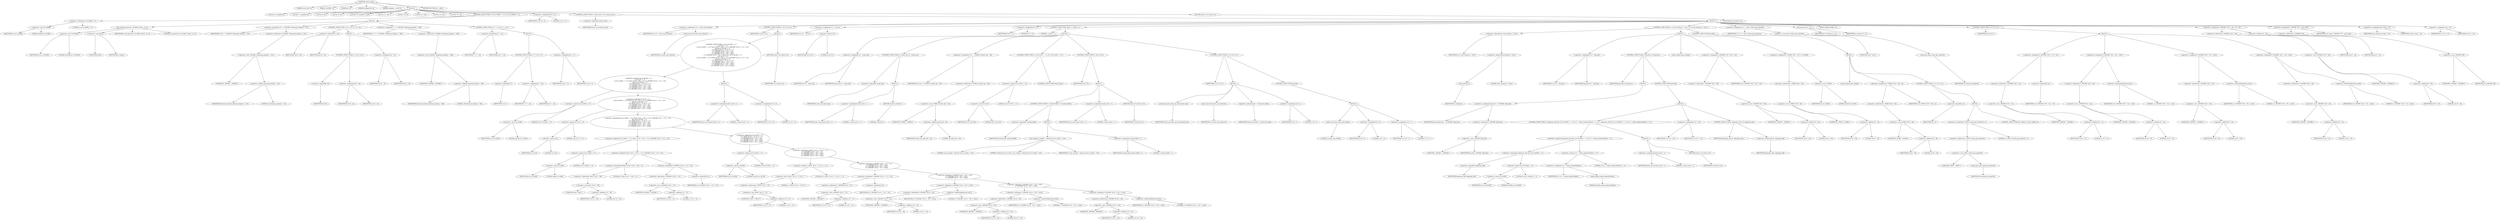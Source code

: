 digraph cache_insert {  
"1000111" [label = "(METHOD,cache_insert)" ]
"1000112" [label = "(PARAM,const char *a1)" ]
"1000113" [label = "(PARAM,_DWORD *a2)" ]
"1000114" [label = "(PARAM,int a3)" ]
"1000115" [label = "(PARAM,unsigned int a4)" ]
"1000116" [label = "(PARAM,unsigned __int16 a5)" ]
"1000117" [label = "(BLOCK,,)" ]
"1000118" [label = "(LOCAL,v6: unsigned int)" ]
"1000119" [label = "(LOCAL,v7: unsigned int)" ]
"1000120" [label = "(LOCAL,v8: int)" ]
"1000121" [label = "(LOCAL,v9: int)" ]
"1000122" [label = "(LOCAL,v10: unsigned __int16)" ]
"1000123" [label = "(LOCAL,v11: char *)" ]
"1000124" [label = "(LOCAL,v12: int)" ]
"1000125" [label = "(LOCAL,v13: char)" ]
"1000126" [label = "(LOCAL,v14: int)" ]
"1000127" [label = "(LOCAL,v15: int)" ]
"1000128" [label = "(CONTROL_STRUCTURE,if ( (a5 & 0x980) != 0 ),if ( (a5 & 0x980) != 0 ))" ]
"1000129" [label = "(<operator>.notEquals,(a5 & 0x980) != 0)" ]
"1000130" [label = "(<operator>.and,a5 & 0x980)" ]
"1000131" [label = "(IDENTIFIER,a5,a5 & 0x980)" ]
"1000132" [label = "(LITERAL,0x980,a5 & 0x980)" ]
"1000133" [label = "(LITERAL,0,(a5 & 0x980) != 0)" ]
"1000134" [label = "(BLOCK,,)" ]
"1000135" [label = "(log_query,log_query(a5 | 0x10000, (int)a1, a2, 0))" ]
"1000136" [label = "(<operator>.or,a5 | 0x10000)" ]
"1000137" [label = "(IDENTIFIER,a5,a5 | 0x10000)" ]
"1000138" [label = "(LITERAL,0x10000,a5 | 0x10000)" ]
"1000139" [label = "(<operator>.cast,(int)a1)" ]
"1000140" [label = "(UNKNOWN,int,int)" ]
"1000141" [label = "(IDENTIFIER,a1,(int)a1)" ]
"1000142" [label = "(IDENTIFIER,a2,log_query(a5 | 0x10000, (int)a1, a2, 0))" ]
"1000143" [label = "(LITERAL,0,log_query(a5 | 0x10000, (int)a1, a2, 0))" ]
"1000144" [label = "(<operator>.assignment,v6 = *(_DWORD *)(dnsmasq_daemon + 252))" ]
"1000145" [label = "(IDENTIFIER,v6,v6 = *(_DWORD *)(dnsmasq_daemon + 252))" ]
"1000146" [label = "(<operator>.indirection,*(_DWORD *)(dnsmasq_daemon + 252))" ]
"1000147" [label = "(<operator>.cast,(_DWORD *)(dnsmasq_daemon + 252))" ]
"1000148" [label = "(UNKNOWN,_DWORD *,_DWORD *)" ]
"1000149" [label = "(<operator>.addition,dnsmasq_daemon + 252)" ]
"1000150" [label = "(IDENTIFIER,dnsmasq_daemon,dnsmasq_daemon + 252)" ]
"1000151" [label = "(LITERAL,252,dnsmasq_daemon + 252)" ]
"1000152" [label = "(CONTROL_STRUCTURE,if ( v6 < a4 ),if ( v6 < a4 ))" ]
"1000153" [label = "(<operator>.lessThan,v6 < a4)" ]
"1000154" [label = "(IDENTIFIER,v6,v6 < a4)" ]
"1000155" [label = "(IDENTIFIER,a4,v6 < a4)" ]
"1000156" [label = "(BLOCK,,)" ]
"1000157" [label = "(CONTROL_STRUCTURE,if ( !v6 ),if ( !v6 ))" ]
"1000158" [label = "(<operator>.logicalNot,!v6)" ]
"1000159" [label = "(IDENTIFIER,v6,!v6)" ]
"1000160" [label = "(<operator>.assignment,v6 = a4)" ]
"1000161" [label = "(IDENTIFIER,v6,v6 = a4)" ]
"1000162" [label = "(IDENTIFIER,a4,v6 = a4)" ]
"1000163" [label = "(<operator>.assignment,a4 = v6)" ]
"1000164" [label = "(IDENTIFIER,a4,a4 = v6)" ]
"1000165" [label = "(IDENTIFIER,v6,a4 = v6)" ]
"1000166" [label = "(<operator>.assignment,v7 = *(_DWORD *)(dnsmasq_daemon + 248))" ]
"1000167" [label = "(IDENTIFIER,v7,v7 = *(_DWORD *)(dnsmasq_daemon + 248))" ]
"1000168" [label = "(<operator>.indirection,*(_DWORD *)(dnsmasq_daemon + 248))" ]
"1000169" [label = "(<operator>.cast,(_DWORD *)(dnsmasq_daemon + 248))" ]
"1000170" [label = "(UNKNOWN,_DWORD *,_DWORD *)" ]
"1000171" [label = "(<operator>.addition,dnsmasq_daemon + 248)" ]
"1000172" [label = "(IDENTIFIER,dnsmasq_daemon,dnsmasq_daemon + 248)" ]
"1000173" [label = "(LITERAL,248,dnsmasq_daemon + 248)" ]
"1000174" [label = "(CONTROL_STRUCTURE,if ( v7 > a4 ),if ( v7 > a4 ))" ]
"1000175" [label = "(<operator>.greaterThan,v7 > a4)" ]
"1000176" [label = "(IDENTIFIER,v7,v7 > a4)" ]
"1000177" [label = "(IDENTIFIER,a4,v7 > a4)" ]
"1000178" [label = "(BLOCK,,)" ]
"1000179" [label = "(CONTROL_STRUCTURE,if ( !v7 ),if ( !v7 ))" ]
"1000180" [label = "(<operator>.logicalNot,!v7)" ]
"1000181" [label = "(IDENTIFIER,v7,!v7)" ]
"1000182" [label = "(<operator>.assignment,v7 = a4)" ]
"1000183" [label = "(IDENTIFIER,v7,v7 = a4)" ]
"1000184" [label = "(IDENTIFIER,a4,v7 = a4)" ]
"1000185" [label = "(<operator>.assignment,a4 = v7)" ]
"1000186" [label = "(IDENTIFIER,a4,a4 = v7)" ]
"1000187" [label = "(IDENTIFIER,v7,a4 = v7)" ]
"1000188" [label = "(<operator>.assignment,v14 = 0)" ]
"1000189" [label = "(IDENTIFIER,v14,v14 = 0)" ]
"1000190" [label = "(LITERAL,0,v14 = 0)" ]
"1000191" [label = "(CONTROL_STRUCTURE,if ( !insert_error ),if ( !insert_error ))" ]
"1000192" [label = "(<operator>.logicalNot,!insert_error)" ]
"1000193" [label = "(IDENTIFIER,insert_error,!insert_error)" ]
"1000194" [label = "(BLOCK,,)" ]
"1000195" [label = "(<operator>.assignment,v14 = cache_scan_free(a5))" ]
"1000196" [label = "(IDENTIFIER,v14,v14 = cache_scan_free(a5))" ]
"1000197" [label = "(cache_scan_free,cache_scan_free(a5))" ]
"1000198" [label = "(IDENTIFIER,a5,cache_scan_free(a5))" ]
"1000199" [label = "(CONTROL_STRUCTURE,if ( v14 ),if ( v14 ))" ]
"1000200" [label = "(IDENTIFIER,v14,if ( v14 ))" ]
"1000201" [label = "(BLOCK,,)" ]
"1000202" [label = "(CONTROL_STRUCTURE,if ( (a5 & 0x180) == 0\n        || (a5 & 8) == 0\n        || ((a5 & 0x80) == 0 || *(char *)(v14 + 36) >= 0 || *(_DWORD *)(v14 + 12) != *a2)\n        && ((a5 & 0x100) == 0\n         || (*(_BYTE *)(v14 + 37) & 1) == 0\n         || *(_DWORD *)(v14 + 12) != *a2\n         || *(_DWORD *)(v14 + 16) != a2[1]\n         || *(_DWORD *)(v14 + 20) != a2[2]\n         || *(_DWORD *)(v14 + 24) != a2[3]) ),if ( (a5 & 0x180) == 0\n        || (a5 & 8) == 0\n        || ((a5 & 0x80) == 0 || *(char *)(v14 + 36) >= 0 || *(_DWORD *)(v14 + 12) != *a2)\n        && ((a5 & 0x100) == 0\n         || (*(_BYTE *)(v14 + 37) & 1) == 0\n         || *(_DWORD *)(v14 + 12) != *a2\n         || *(_DWORD *)(v14 + 16) != a2[1]\n         || *(_DWORD *)(v14 + 20) != a2[2]\n         || *(_DWORD *)(v14 + 24) != a2[3]) ))" ]
"1000203" [label = "(<operator>.logicalOr,(a5 & 0x180) == 0\n        || (a5 & 8) == 0\n        || ((a5 & 0x80) == 0 || *(char *)(v14 + 36) >= 0 || *(_DWORD *)(v14 + 12) != *a2)\n        && ((a5 & 0x100) == 0\n         || (*(_BYTE *)(v14 + 37) & 1) == 0\n         || *(_DWORD *)(v14 + 12) != *a2\n         || *(_DWORD *)(v14 + 16) != a2[1]\n         || *(_DWORD *)(v14 + 20) != a2[2]\n         || *(_DWORD *)(v14 + 24) != a2[3]))" ]
"1000204" [label = "(<operator>.equals,(a5 & 0x180) == 0)" ]
"1000205" [label = "(<operator>.and,a5 & 0x180)" ]
"1000206" [label = "(IDENTIFIER,a5,a5 & 0x180)" ]
"1000207" [label = "(LITERAL,0x180,a5 & 0x180)" ]
"1000208" [label = "(LITERAL,0,(a5 & 0x180) == 0)" ]
"1000209" [label = "(<operator>.logicalOr,(a5 & 8) == 0\n        || ((a5 & 0x80) == 0 || *(char *)(v14 + 36) >= 0 || *(_DWORD *)(v14 + 12) != *a2)\n        && ((a5 & 0x100) == 0\n         || (*(_BYTE *)(v14 + 37) & 1) == 0\n         || *(_DWORD *)(v14 + 12) != *a2\n         || *(_DWORD *)(v14 + 16) != a2[1]\n         || *(_DWORD *)(v14 + 20) != a2[2]\n         || *(_DWORD *)(v14 + 24) != a2[3]))" ]
"1000210" [label = "(<operator>.equals,(a5 & 8) == 0)" ]
"1000211" [label = "(<operator>.and,a5 & 8)" ]
"1000212" [label = "(IDENTIFIER,a5,a5 & 8)" ]
"1000213" [label = "(LITERAL,8,a5 & 8)" ]
"1000214" [label = "(LITERAL,0,(a5 & 8) == 0)" ]
"1000215" [label = "(<operator>.logicalAnd,((a5 & 0x80) == 0 || *(char *)(v14 + 36) >= 0 || *(_DWORD *)(v14 + 12) != *a2)\n        && ((a5 & 0x100) == 0\n         || (*(_BYTE *)(v14 + 37) & 1) == 0\n         || *(_DWORD *)(v14 + 12) != *a2\n         || *(_DWORD *)(v14 + 16) != a2[1]\n         || *(_DWORD *)(v14 + 20) != a2[2]\n         || *(_DWORD *)(v14 + 24) != a2[3]))" ]
"1000216" [label = "(<operator>.logicalOr,(a5 & 0x80) == 0 || *(char *)(v14 + 36) >= 0 || *(_DWORD *)(v14 + 12) != *a2)" ]
"1000217" [label = "(<operator>.equals,(a5 & 0x80) == 0)" ]
"1000218" [label = "(<operator>.and,a5 & 0x80)" ]
"1000219" [label = "(IDENTIFIER,a5,a5 & 0x80)" ]
"1000220" [label = "(LITERAL,0x80,a5 & 0x80)" ]
"1000221" [label = "(LITERAL,0,(a5 & 0x80) == 0)" ]
"1000222" [label = "(<operator>.logicalOr,*(char *)(v14 + 36) >= 0 || *(_DWORD *)(v14 + 12) != *a2)" ]
"1000223" [label = "(<operator>.greaterEqualsThan,*(char *)(v14 + 36) >= 0)" ]
"1000224" [label = "(<operator>.indirection,*(char *)(v14 + 36))" ]
"1000225" [label = "(<operator>.cast,(char *)(v14 + 36))" ]
"1000226" [label = "(UNKNOWN,char *,char *)" ]
"1000227" [label = "(<operator>.addition,v14 + 36)" ]
"1000228" [label = "(IDENTIFIER,v14,v14 + 36)" ]
"1000229" [label = "(LITERAL,36,v14 + 36)" ]
"1000230" [label = "(LITERAL,0,*(char *)(v14 + 36) >= 0)" ]
"1000231" [label = "(<operator>.notEquals,*(_DWORD *)(v14 + 12) != *a2)" ]
"1000232" [label = "(<operator>.indirection,*(_DWORD *)(v14 + 12))" ]
"1000233" [label = "(<operator>.cast,(_DWORD *)(v14 + 12))" ]
"1000234" [label = "(UNKNOWN,_DWORD *,_DWORD *)" ]
"1000235" [label = "(<operator>.addition,v14 + 12)" ]
"1000236" [label = "(IDENTIFIER,v14,v14 + 12)" ]
"1000237" [label = "(LITERAL,12,v14 + 12)" ]
"1000238" [label = "(<operator>.indirection,*a2)" ]
"1000239" [label = "(IDENTIFIER,a2,*(_DWORD *)(v14 + 12) != *a2)" ]
"1000240" [label = "(<operator>.logicalOr,(a5 & 0x100) == 0\n         || (*(_BYTE *)(v14 + 37) & 1) == 0\n         || *(_DWORD *)(v14 + 12) != *a2\n         || *(_DWORD *)(v14 + 16) != a2[1]\n         || *(_DWORD *)(v14 + 20) != a2[2]\n         || *(_DWORD *)(v14 + 24) != a2[3])" ]
"1000241" [label = "(<operator>.equals,(a5 & 0x100) == 0)" ]
"1000242" [label = "(<operator>.and,a5 & 0x100)" ]
"1000243" [label = "(IDENTIFIER,a5,a5 & 0x100)" ]
"1000244" [label = "(LITERAL,0x100,a5 & 0x100)" ]
"1000245" [label = "(LITERAL,0,(a5 & 0x100) == 0)" ]
"1000246" [label = "(<operator>.logicalOr,(*(_BYTE *)(v14 + 37) & 1) == 0\n         || *(_DWORD *)(v14 + 12) != *a2\n         || *(_DWORD *)(v14 + 16) != a2[1]\n         || *(_DWORD *)(v14 + 20) != a2[2]\n         || *(_DWORD *)(v14 + 24) != a2[3])" ]
"1000247" [label = "(<operator>.equals,(*(_BYTE *)(v14 + 37) & 1) == 0)" ]
"1000248" [label = "(<operator>.and,*(_BYTE *)(v14 + 37) & 1)" ]
"1000249" [label = "(<operator>.indirection,*(_BYTE *)(v14 + 37))" ]
"1000250" [label = "(<operator>.cast,(_BYTE *)(v14 + 37))" ]
"1000251" [label = "(UNKNOWN,_BYTE *,_BYTE *)" ]
"1000252" [label = "(<operator>.addition,v14 + 37)" ]
"1000253" [label = "(IDENTIFIER,v14,v14 + 37)" ]
"1000254" [label = "(LITERAL,37,v14 + 37)" ]
"1000255" [label = "(LITERAL,1,*(_BYTE *)(v14 + 37) & 1)" ]
"1000256" [label = "(LITERAL,0,(*(_BYTE *)(v14 + 37) & 1) == 0)" ]
"1000257" [label = "(<operator>.logicalOr,*(_DWORD *)(v14 + 12) != *a2\n         || *(_DWORD *)(v14 + 16) != a2[1]\n         || *(_DWORD *)(v14 + 20) != a2[2]\n         || *(_DWORD *)(v14 + 24) != a2[3])" ]
"1000258" [label = "(<operator>.notEquals,*(_DWORD *)(v14 + 12) != *a2)" ]
"1000259" [label = "(<operator>.indirection,*(_DWORD *)(v14 + 12))" ]
"1000260" [label = "(<operator>.cast,(_DWORD *)(v14 + 12))" ]
"1000261" [label = "(UNKNOWN,_DWORD *,_DWORD *)" ]
"1000262" [label = "(<operator>.addition,v14 + 12)" ]
"1000263" [label = "(IDENTIFIER,v14,v14 + 12)" ]
"1000264" [label = "(LITERAL,12,v14 + 12)" ]
"1000265" [label = "(<operator>.indirection,*a2)" ]
"1000266" [label = "(IDENTIFIER,a2,*(_DWORD *)(v14 + 12) != *a2)" ]
"1000267" [label = "(<operator>.logicalOr,*(_DWORD *)(v14 + 16) != a2[1]\n         || *(_DWORD *)(v14 + 20) != a2[2]\n         || *(_DWORD *)(v14 + 24) != a2[3])" ]
"1000268" [label = "(<operator>.notEquals,*(_DWORD *)(v14 + 16) != a2[1])" ]
"1000269" [label = "(<operator>.indirection,*(_DWORD *)(v14 + 16))" ]
"1000270" [label = "(<operator>.cast,(_DWORD *)(v14 + 16))" ]
"1000271" [label = "(UNKNOWN,_DWORD *,_DWORD *)" ]
"1000272" [label = "(<operator>.addition,v14 + 16)" ]
"1000273" [label = "(IDENTIFIER,v14,v14 + 16)" ]
"1000274" [label = "(LITERAL,16,v14 + 16)" ]
"1000275" [label = "(<operator>.indirectIndexAccess,a2[1])" ]
"1000276" [label = "(IDENTIFIER,a2,*(_DWORD *)(v14 + 16) != a2[1])" ]
"1000277" [label = "(LITERAL,1,*(_DWORD *)(v14 + 16) != a2[1])" ]
"1000278" [label = "(<operator>.logicalOr,*(_DWORD *)(v14 + 20) != a2[2]\n         || *(_DWORD *)(v14 + 24) != a2[3])" ]
"1000279" [label = "(<operator>.notEquals,*(_DWORD *)(v14 + 20) != a2[2])" ]
"1000280" [label = "(<operator>.indirection,*(_DWORD *)(v14 + 20))" ]
"1000281" [label = "(<operator>.cast,(_DWORD *)(v14 + 20))" ]
"1000282" [label = "(UNKNOWN,_DWORD *,_DWORD *)" ]
"1000283" [label = "(<operator>.addition,v14 + 20)" ]
"1000284" [label = "(IDENTIFIER,v14,v14 + 20)" ]
"1000285" [label = "(LITERAL,20,v14 + 20)" ]
"1000286" [label = "(<operator>.indirectIndexAccess,a2[2])" ]
"1000287" [label = "(IDENTIFIER,a2,*(_DWORD *)(v14 + 20) != a2[2])" ]
"1000288" [label = "(LITERAL,2,*(_DWORD *)(v14 + 20) != a2[2])" ]
"1000289" [label = "(<operator>.notEquals,*(_DWORD *)(v14 + 24) != a2[3])" ]
"1000290" [label = "(<operator>.indirection,*(_DWORD *)(v14 + 24))" ]
"1000291" [label = "(<operator>.cast,(_DWORD *)(v14 + 24))" ]
"1000292" [label = "(UNKNOWN,_DWORD *,_DWORD *)" ]
"1000293" [label = "(<operator>.addition,v14 + 24)" ]
"1000294" [label = "(IDENTIFIER,v14,v14 + 24)" ]
"1000295" [label = "(LITERAL,24,v14 + 24)" ]
"1000296" [label = "(<operator>.indirectIndexAccess,a2[3])" ]
"1000297" [label = "(IDENTIFIER,a2,*(_DWORD *)(v14 + 24) != a2[3])" ]
"1000298" [label = "(LITERAL,3,*(_DWORD *)(v14 + 24) != a2[3])" ]
"1000299" [label = "(BLOCK,,)" ]
"1000300" [label = "(<operator>.assignment,insert_error = 1)" ]
"1000301" [label = "(IDENTIFIER,insert_error,insert_error = 1)" ]
"1000302" [label = "(LITERAL,1,insert_error = 1)" ]
"1000303" [label = "(<operator>.assignment,v14 = 0)" ]
"1000304" [label = "(IDENTIFIER,v14,v14 = 0)" ]
"1000305" [label = "(LITERAL,0,v14 = 0)" ]
"1000306" [label = "(RETURN,return v14;,return v14;)" ]
"1000307" [label = "(IDENTIFIER,v14,return v14;)" ]
"1000308" [label = "(<operator>.assignment,v15 = a5 & 4)" ]
"1000309" [label = "(IDENTIFIER,v15,v15 = a5 & 4)" ]
"1000310" [label = "(<operator>.and,a5 & 4)" ]
"1000311" [label = "(IDENTIFIER,a5,a5 & 4)" ]
"1000312" [label = "(LITERAL,4,a5 & 4)" ]
"1000313" [label = "(<operator>.assignment,v8 = 0)" ]
"1000314" [label = "(IDENTIFIER,v8,v8 = 0)" ]
"1000315" [label = "(LITERAL,0,v8 = 0)" ]
"1000316" [label = "(CONTROL_STRUCTURE,while ( 1 ),while ( 1 ))" ]
"1000317" [label = "(LITERAL,1,while ( 1 ))" ]
"1000318" [label = "(BLOCK,,)" ]
"1000319" [label = "(<operator>.assignment,v9 = cache_tail)" ]
"1000320" [label = "(IDENTIFIER,v9,v9 = cache_tail)" ]
"1000321" [label = "(IDENTIFIER,cache_tail,v9 = cache_tail)" ]
"1000322" [label = "(CONTROL_STRUCTURE,if ( !cache_tail ),if ( !cache_tail ))" ]
"1000323" [label = "(<operator>.logicalNot,!cache_tail)" ]
"1000324" [label = "(IDENTIFIER,cache_tail,!cache_tail)" ]
"1000325" [label = "(BLOCK,,)" ]
"1000326" [label = "(<operator>.assignment,insert_error = 1)" ]
"1000327" [label = "(IDENTIFIER,insert_error,insert_error = 1)" ]
"1000328" [label = "(LITERAL,1,insert_error = 1)" ]
"1000329" [label = "(RETURN,return 0;,return 0;)" ]
"1000330" [label = "(LITERAL,0,return 0;)" ]
"1000331" [label = "(<operator>.assignment,v10 = *(_WORD *)(cache_tail + 36))" ]
"1000332" [label = "(IDENTIFIER,v10,v10 = *(_WORD *)(cache_tail + 36))" ]
"1000333" [label = "(<operator>.indirection,*(_WORD *)(cache_tail + 36))" ]
"1000334" [label = "(<operator>.cast,(_WORD *)(cache_tail + 36))" ]
"1000335" [label = "(UNKNOWN,_WORD *,_WORD *)" ]
"1000336" [label = "(<operator>.addition,cache_tail + 36)" ]
"1000337" [label = "(IDENTIFIER,cache_tail,cache_tail + 36)" ]
"1000338" [label = "(LITERAL,36,cache_tail + 36)" ]
"1000339" [label = "(CONTROL_STRUCTURE,if ( (v10 & 0xC) == 0 ),if ( (v10 & 0xC) == 0 ))" ]
"1000340" [label = "(<operator>.equals,(v10 & 0xC) == 0)" ]
"1000341" [label = "(<operator>.and,v10 & 0xC)" ]
"1000342" [label = "(IDENTIFIER,v10,v10 & 0xC)" ]
"1000343" [label = "(LITERAL,0xC,v10 & 0xC)" ]
"1000344" [label = "(LITERAL,0,(v10 & 0xC) == 0)" ]
"1000345" [label = "(CONTROL_STRUCTURE,break;,break;)" ]
"1000346" [label = "(CONTROL_STRUCTURE,if ( v8 ),if ( v8 ))" ]
"1000347" [label = "(IDENTIFIER,v8,if ( v8 ))" ]
"1000348" [label = "(BLOCK,,)" ]
"1000349" [label = "(CONTROL_STRUCTURE,if ( !warned_8446 ),if ( !warned_8446 ))" ]
"1000350" [label = "(<operator>.logicalNot,!warned_8446)" ]
"1000351" [label = "(IDENTIFIER,warned_8446,!warned_8446)" ]
"1000352" [label = "(BLOCK,,)" ]
"1000353" [label = "(my_syslog,my_syslog(3, \"Internal error in cache.\", v13))" ]
"1000354" [label = "(LITERAL,3,my_syslog(3, \"Internal error in cache.\", v13))" ]
"1000355" [label = "(LITERAL,\"Internal error in cache.\",my_syslog(3, \"Internal error in cache.\", v13))" ]
"1000356" [label = "(IDENTIFIER,v13,my_syslog(3, \"Internal error in cache.\", v13))" ]
"1000357" [label = "(<operator>.assignment,warned_8446 = 1)" ]
"1000358" [label = "(IDENTIFIER,warned_8446,warned_8446 = 1)" ]
"1000359" [label = "(LITERAL,1,warned_8446 = 1)" ]
"1000360" [label = "(<operator>.assignment,insert_error = 1)" ]
"1000361" [label = "(IDENTIFIER,insert_error,insert_error = 1)" ]
"1000362" [label = "(LITERAL,1,insert_error = 1)" ]
"1000363" [label = "(RETURN,return v14;,return v14;)" ]
"1000364" [label = "(IDENTIFIER,v14,return v14;)" ]
"1000365" [label = "(CONTROL_STRUCTURE,if ( v15 ),if ( v15 ))" ]
"1000366" [label = "(IDENTIFIER,v15,if ( v15 ))" ]
"1000367" [label = "(BLOCK,,)" ]
"1000368" [label = "(cache_get_name,cache_get_name(cache_tail))" ]
"1000369" [label = "(IDENTIFIER,cache_tail,cache_get_name(cache_tail))" ]
"1000370" [label = "(cache_scan_free,cache_scan_free(v10))" ]
"1000371" [label = "(IDENTIFIER,v10,cache_scan_free(v10))" ]
"1000372" [label = "(<operator>.preIncrement,++cache_live_freed)" ]
"1000373" [label = "(IDENTIFIER,cache_live_freed,++cache_live_freed)" ]
"1000374" [label = "(<operator>.assignment,v8 = 1)" ]
"1000375" [label = "(IDENTIFIER,v8,v8 = 1)" ]
"1000376" [label = "(LITERAL,1,v8 = 1)" ]
"1000377" [label = "(CONTROL_STRUCTURE,else,else)" ]
"1000378" [label = "(BLOCK,,)" ]
"1000379" [label = "(cache_scan_free,cache_scan_free(0))" ]
"1000380" [label = "(LITERAL,0,cache_scan_free(0))" ]
"1000381" [label = "(<operator>.assignment,v8 = 0)" ]
"1000382" [label = "(IDENTIFIER,v8,v8 = 0)" ]
"1000383" [label = "(LITERAL,0,v8 = 0)" ]
"1000384" [label = "(<operator>.assignment,v15 = 1)" ]
"1000385" [label = "(IDENTIFIER,v15,v15 = 1)" ]
"1000386" [label = "(LITERAL,1,v15 = 1)" ]
"1000387" [label = "(CONTROL_STRUCTURE,if ( a1 && strlen(a1) > 0x31 ),if ( a1 && strlen(a1) > 0x31 ))" ]
"1000388" [label = "(<operator>.logicalAnd,a1 && strlen(a1) > 0x31)" ]
"1000389" [label = "(IDENTIFIER,a1,a1 && strlen(a1) > 0x31)" ]
"1000390" [label = "(<operator>.greaterThan,strlen(a1) > 0x31)" ]
"1000391" [label = "(strlen,strlen(a1))" ]
"1000392" [label = "(IDENTIFIER,a1,strlen(a1))" ]
"1000393" [label = "(LITERAL,0x31,strlen(a1) > 0x31)" ]
"1000394" [label = "(BLOCK,,)" ]
"1000395" [label = "(<operator>.assignment,v14 = big_free)" ]
"1000396" [label = "(IDENTIFIER,v14,v14 = big_free)" ]
"1000397" [label = "(IDENTIFIER,big_free,v14 = big_free)" ]
"1000398" [label = "(CONTROL_STRUCTURE,if ( big_free ),if ( big_free ))" ]
"1000399" [label = "(IDENTIFIER,big_free,if ( big_free ))" ]
"1000400" [label = "(BLOCK,,)" ]
"1000401" [label = "(<operator>.assignment,big_free = *(_DWORD *)big_free)" ]
"1000402" [label = "(IDENTIFIER,big_free,big_free = *(_DWORD *)big_free)" ]
"1000403" [label = "(<operator>.indirection,*(_DWORD *)big_free)" ]
"1000404" [label = "(<operator>.cast,(_DWORD *)big_free)" ]
"1000405" [label = "(UNKNOWN,_DWORD *,_DWORD *)" ]
"1000406" [label = "(IDENTIFIER,big_free,(_DWORD *)big_free)" ]
"1000407" [label = "(CONTROL_STRUCTURE,else,else)" ]
"1000408" [label = "(BLOCK,,)" ]
"1000409" [label = "(CONTROL_STRUCTURE,if ( !bignames_left && (a5 & 0x5000) == 0 || (v12 = whine_malloc(0x404u)) == 0 ),if ( !bignames_left && (a5 & 0x5000) == 0 || (v12 = whine_malloc(0x404u)) == 0 ))" ]
"1000410" [label = "(<operator>.logicalOr,!bignames_left && (a5 & 0x5000) == 0 || (v12 = whine_malloc(0x404u)) == 0)" ]
"1000411" [label = "(<operator>.logicalAnd,!bignames_left && (a5 & 0x5000) == 0)" ]
"1000412" [label = "(<operator>.logicalNot,!bignames_left)" ]
"1000413" [label = "(IDENTIFIER,bignames_left,!bignames_left)" ]
"1000414" [label = "(<operator>.equals,(a5 & 0x5000) == 0)" ]
"1000415" [label = "(<operator>.and,a5 & 0x5000)" ]
"1000416" [label = "(IDENTIFIER,a5,a5 & 0x5000)" ]
"1000417" [label = "(LITERAL,0x5000,a5 & 0x5000)" ]
"1000418" [label = "(LITERAL,0,(a5 & 0x5000) == 0)" ]
"1000419" [label = "(<operator>.equals,(v12 = whine_malloc(0x404u)) == 0)" ]
"1000420" [label = "(<operator>.assignment,v12 = whine_malloc(0x404u))" ]
"1000421" [label = "(IDENTIFIER,v12,v12 = whine_malloc(0x404u))" ]
"1000422" [label = "(whine_malloc,whine_malloc(0x404u))" ]
"1000423" [label = "(LITERAL,0x404u,whine_malloc(0x404u))" ]
"1000424" [label = "(LITERAL,0,(v12 = whine_malloc(0x404u)) == 0)" ]
"1000425" [label = "(BLOCK,,)" ]
"1000426" [label = "(<operator>.assignment,insert_error = 1)" ]
"1000427" [label = "(IDENTIFIER,insert_error,insert_error = 1)" ]
"1000428" [label = "(LITERAL,1,insert_error = 1)" ]
"1000429" [label = "(RETURN,return v14;,return v14;)" ]
"1000430" [label = "(IDENTIFIER,v14,return v14;)" ]
"1000431" [label = "(<operator>.assignment,v14 = v12)" ]
"1000432" [label = "(IDENTIFIER,v14,v14 = v12)" ]
"1000433" [label = "(IDENTIFIER,v12,v14 = v12)" ]
"1000434" [label = "(CONTROL_STRUCTURE,if ( bignames_left ),if ( bignames_left ))" ]
"1000435" [label = "(IDENTIFIER,bignames_left,if ( bignames_left ))" ]
"1000436" [label = "(<operator>.preDecrement,--bignames_left)" ]
"1000437" [label = "(IDENTIFIER,bignames_left,--bignames_left)" ]
"1000438" [label = "(cache_unlink,cache_unlink())" ]
"1000439" [label = "(<operator>.assignment,*(_DWORD *)(v9 + 40) = v14)" ]
"1000440" [label = "(<operator>.indirection,*(_DWORD *)(v9 + 40))" ]
"1000441" [label = "(<operator>.cast,(_DWORD *)(v9 + 40))" ]
"1000442" [label = "(UNKNOWN,_DWORD *,_DWORD *)" ]
"1000443" [label = "(<operator>.addition,v9 + 40)" ]
"1000444" [label = "(IDENTIFIER,v9,v9 + 40)" ]
"1000445" [label = "(LITERAL,40,v9 + 40)" ]
"1000446" [label = "(IDENTIFIER,v14,*(_DWORD *)(v9 + 40) = v14)" ]
"1000447" [label = "(<operator>.assignment,*(_WORD *)(v9 + 36) = a5 | 0x200)" ]
"1000448" [label = "(<operator>.indirection,*(_WORD *)(v9 + 36))" ]
"1000449" [label = "(<operator>.cast,(_WORD *)(v9 + 36))" ]
"1000450" [label = "(UNKNOWN,_WORD *,_WORD *)" ]
"1000451" [label = "(<operator>.addition,v9 + 36)" ]
"1000452" [label = "(IDENTIFIER,v9,v9 + 36)" ]
"1000453" [label = "(LITERAL,36,v9 + 36)" ]
"1000454" [label = "(<operator>.or,a5 | 0x200)" ]
"1000455" [label = "(IDENTIFIER,a5,a5 | 0x200)" ]
"1000456" [label = "(LITERAL,0x200,a5 | 0x200)" ]
"1000457" [label = "(CONTROL_STRUCTURE,else,else)" ]
"1000458" [label = "(BLOCK,,)" ]
"1000459" [label = "(cache_unlink,cache_unlink())" ]
"1000460" [label = "(<operator>.assignment,*(_WORD *)(v9 + 36) = a5)" ]
"1000461" [label = "(<operator>.indirection,*(_WORD *)(v9 + 36))" ]
"1000462" [label = "(<operator>.cast,(_WORD *)(v9 + 36))" ]
"1000463" [label = "(UNKNOWN,_WORD *,_WORD *)" ]
"1000464" [label = "(<operator>.addition,v9 + 36)" ]
"1000465" [label = "(IDENTIFIER,v9,v9 + 36)" ]
"1000466" [label = "(LITERAL,36,v9 + 36)" ]
"1000467" [label = "(IDENTIFIER,a5,*(_WORD *)(v9 + 36) = a5)" ]
"1000468" [label = "(CONTROL_STRUCTURE,if ( !a1 ),if ( !a1 ))" ]
"1000469" [label = "(<operator>.logicalNot,!a1)" ]
"1000470" [label = "(IDENTIFIER,a1,!a1)" ]
"1000471" [label = "(BLOCK,,)" ]
"1000472" [label = "(<operator>.assignment,*(_BYTE *)cache_get_name(v9) = 0)" ]
"1000473" [label = "(<operator>.indirection,*(_BYTE *)cache_get_name(v9))" ]
"1000474" [label = "(<operator>.cast,(_BYTE *)cache_get_name(v9))" ]
"1000475" [label = "(UNKNOWN,_BYTE *,_BYTE *)" ]
"1000476" [label = "(cache_get_name,cache_get_name(v9))" ]
"1000477" [label = "(IDENTIFIER,v9,cache_get_name(v9))" ]
"1000478" [label = "(LITERAL,0,*(_BYTE *)cache_get_name(v9) = 0)" ]
"1000479" [label = "(CONTROL_STRUCTURE,goto LABEL_42;,goto LABEL_42;)" ]
"1000480" [label = "(<operator>.assignment,v11 = (char *)cache_get_name(v9))" ]
"1000481" [label = "(IDENTIFIER,v11,v11 = (char *)cache_get_name(v9))" ]
"1000482" [label = "(<operator>.cast,(char *)cache_get_name(v9))" ]
"1000483" [label = "(UNKNOWN,char *,char *)" ]
"1000484" [label = "(cache_get_name,cache_get_name(v9))" ]
"1000485" [label = "(IDENTIFIER,v9,cache_get_name(v9))" ]
"1000486" [label = "(strcpy,strcpy(v11, a1))" ]
"1000487" [label = "(IDENTIFIER,v11,strcpy(v11, a1))" ]
"1000488" [label = "(IDENTIFIER,a1,strcpy(v11, a1))" ]
"1000489" [label = "(JUMP_TARGET,LABEL_42)" ]
"1000490" [label = "(CONTROL_STRUCTURE,if ( a2 ),if ( a2 ))" ]
"1000491" [label = "(IDENTIFIER,a2,if ( a2 ))" ]
"1000492" [label = "(BLOCK,,)" ]
"1000493" [label = "(<operator>.assignment,*(_DWORD *)(v9 + 12) = *a2)" ]
"1000494" [label = "(<operator>.indirection,*(_DWORD *)(v9 + 12))" ]
"1000495" [label = "(<operator>.cast,(_DWORD *)(v9 + 12))" ]
"1000496" [label = "(UNKNOWN,_DWORD *,_DWORD *)" ]
"1000497" [label = "(<operator>.addition,v9 + 12)" ]
"1000498" [label = "(IDENTIFIER,v9,v9 + 12)" ]
"1000499" [label = "(LITERAL,12,v9 + 12)" ]
"1000500" [label = "(<operator>.indirection,*a2)" ]
"1000501" [label = "(IDENTIFIER,a2,*(_DWORD *)(v9 + 12) = *a2)" ]
"1000502" [label = "(<operator>.assignment,*(_DWORD *)(v9 + 16) = a2[1])" ]
"1000503" [label = "(<operator>.indirection,*(_DWORD *)(v9 + 16))" ]
"1000504" [label = "(<operator>.cast,(_DWORD *)(v9 + 16))" ]
"1000505" [label = "(UNKNOWN,_DWORD *,_DWORD *)" ]
"1000506" [label = "(<operator>.addition,v9 + 16)" ]
"1000507" [label = "(IDENTIFIER,v9,v9 + 16)" ]
"1000508" [label = "(LITERAL,16,v9 + 16)" ]
"1000509" [label = "(<operator>.indirectIndexAccess,a2[1])" ]
"1000510" [label = "(IDENTIFIER,a2,*(_DWORD *)(v9 + 16) = a2[1])" ]
"1000511" [label = "(LITERAL,1,*(_DWORD *)(v9 + 16) = a2[1])" ]
"1000512" [label = "(<operator>.assignment,*(_DWORD *)(v9 + 20) = a2[2])" ]
"1000513" [label = "(<operator>.indirection,*(_DWORD *)(v9 + 20))" ]
"1000514" [label = "(<operator>.cast,(_DWORD *)(v9 + 20))" ]
"1000515" [label = "(UNKNOWN,_DWORD *,_DWORD *)" ]
"1000516" [label = "(<operator>.addition,v9 + 20)" ]
"1000517" [label = "(IDENTIFIER,v9,v9 + 20)" ]
"1000518" [label = "(LITERAL,20,v9 + 20)" ]
"1000519" [label = "(<operator>.indirectIndexAccess,a2[2])" ]
"1000520" [label = "(IDENTIFIER,a2,*(_DWORD *)(v9 + 20) = a2[2])" ]
"1000521" [label = "(LITERAL,2,*(_DWORD *)(v9 + 20) = a2[2])" ]
"1000522" [label = "(<operator>.assignment,*(_DWORD *)(v9 + 24) = a2[3])" ]
"1000523" [label = "(<operator>.indirection,*(_DWORD *)(v9 + 24))" ]
"1000524" [label = "(<operator>.cast,(_DWORD *)(v9 + 24))" ]
"1000525" [label = "(UNKNOWN,_DWORD *,_DWORD *)" ]
"1000526" [label = "(<operator>.addition,v9 + 24)" ]
"1000527" [label = "(IDENTIFIER,v9,v9 + 24)" ]
"1000528" [label = "(LITERAL,24,v9 + 24)" ]
"1000529" [label = "(<operator>.indirectIndexAccess,a2[3])" ]
"1000530" [label = "(IDENTIFIER,a2,*(_DWORD *)(v9 + 24) = a2[3])" ]
"1000531" [label = "(LITERAL,3,*(_DWORD *)(v9 + 24) = a2[3])" ]
"1000532" [label = "(<operator>.assignment,*(_DWORD *)(v9 + 28) = a3 + a4)" ]
"1000533" [label = "(<operator>.indirection,*(_DWORD *)(v9 + 28))" ]
"1000534" [label = "(<operator>.cast,(_DWORD *)(v9 + 28))" ]
"1000535" [label = "(UNKNOWN,_DWORD *,_DWORD *)" ]
"1000536" [label = "(<operator>.addition,v9 + 28)" ]
"1000537" [label = "(IDENTIFIER,v9,v9 + 28)" ]
"1000538" [label = "(LITERAL,28,v9 + 28)" ]
"1000539" [label = "(<operator>.addition,a3 + a4)" ]
"1000540" [label = "(IDENTIFIER,a3,a3 + a4)" ]
"1000541" [label = "(IDENTIFIER,a4,a3 + a4)" ]
"1000542" [label = "(<operator>.assignment,*(_DWORD *)v9 = new_chain)" ]
"1000543" [label = "(<operator>.indirection,*(_DWORD *)v9)" ]
"1000544" [label = "(<operator>.cast,(_DWORD *)v9)" ]
"1000545" [label = "(UNKNOWN,_DWORD *,_DWORD *)" ]
"1000546" [label = "(IDENTIFIER,v9,(_DWORD *)v9)" ]
"1000547" [label = "(IDENTIFIER,new_chain,*(_DWORD *)v9 = new_chain)" ]
"1000548" [label = "(<operator>.assignment,new_chain = v9)" ]
"1000549" [label = "(IDENTIFIER,new_chain,new_chain = v9)" ]
"1000550" [label = "(IDENTIFIER,v9,new_chain = v9)" ]
"1000551" [label = "(<operator>.assignment,v14 = v9)" ]
"1000552" [label = "(IDENTIFIER,v14,v14 = v9)" ]
"1000553" [label = "(IDENTIFIER,v9,v14 = v9)" ]
"1000554" [label = "(RETURN,return v14;,return v14;)" ]
"1000555" [label = "(IDENTIFIER,v14,return v14;)" ]
"1000556" [label = "(METHOD_RETURN,int __cdecl)" ]
  "1000111" -> "1000112" 
  "1000111" -> "1000113" 
  "1000111" -> "1000114" 
  "1000111" -> "1000115" 
  "1000111" -> "1000116" 
  "1000111" -> "1000117" 
  "1000111" -> "1000556" 
  "1000117" -> "1000118" 
  "1000117" -> "1000119" 
  "1000117" -> "1000120" 
  "1000117" -> "1000121" 
  "1000117" -> "1000122" 
  "1000117" -> "1000123" 
  "1000117" -> "1000124" 
  "1000117" -> "1000125" 
  "1000117" -> "1000126" 
  "1000117" -> "1000127" 
  "1000117" -> "1000128" 
  "1000117" -> "1000188" 
  "1000117" -> "1000191" 
  "1000117" -> "1000554" 
  "1000128" -> "1000129" 
  "1000128" -> "1000134" 
  "1000129" -> "1000130" 
  "1000129" -> "1000133" 
  "1000130" -> "1000131" 
  "1000130" -> "1000132" 
  "1000134" -> "1000135" 
  "1000134" -> "1000144" 
  "1000134" -> "1000152" 
  "1000134" -> "1000166" 
  "1000134" -> "1000174" 
  "1000135" -> "1000136" 
  "1000135" -> "1000139" 
  "1000135" -> "1000142" 
  "1000135" -> "1000143" 
  "1000136" -> "1000137" 
  "1000136" -> "1000138" 
  "1000139" -> "1000140" 
  "1000139" -> "1000141" 
  "1000144" -> "1000145" 
  "1000144" -> "1000146" 
  "1000146" -> "1000147" 
  "1000147" -> "1000148" 
  "1000147" -> "1000149" 
  "1000149" -> "1000150" 
  "1000149" -> "1000151" 
  "1000152" -> "1000153" 
  "1000152" -> "1000156" 
  "1000153" -> "1000154" 
  "1000153" -> "1000155" 
  "1000156" -> "1000157" 
  "1000156" -> "1000163" 
  "1000157" -> "1000158" 
  "1000157" -> "1000160" 
  "1000158" -> "1000159" 
  "1000160" -> "1000161" 
  "1000160" -> "1000162" 
  "1000163" -> "1000164" 
  "1000163" -> "1000165" 
  "1000166" -> "1000167" 
  "1000166" -> "1000168" 
  "1000168" -> "1000169" 
  "1000169" -> "1000170" 
  "1000169" -> "1000171" 
  "1000171" -> "1000172" 
  "1000171" -> "1000173" 
  "1000174" -> "1000175" 
  "1000174" -> "1000178" 
  "1000175" -> "1000176" 
  "1000175" -> "1000177" 
  "1000178" -> "1000179" 
  "1000178" -> "1000185" 
  "1000179" -> "1000180" 
  "1000179" -> "1000182" 
  "1000180" -> "1000181" 
  "1000182" -> "1000183" 
  "1000182" -> "1000184" 
  "1000185" -> "1000186" 
  "1000185" -> "1000187" 
  "1000188" -> "1000189" 
  "1000188" -> "1000190" 
  "1000191" -> "1000192" 
  "1000191" -> "1000194" 
  "1000192" -> "1000193" 
  "1000194" -> "1000195" 
  "1000194" -> "1000199" 
  "1000194" -> "1000308" 
  "1000194" -> "1000313" 
  "1000194" -> "1000316" 
  "1000194" -> "1000387" 
  "1000194" -> "1000480" 
  "1000194" -> "1000486" 
  "1000194" -> "1000489" 
  "1000194" -> "1000490" 
  "1000194" -> "1000532" 
  "1000194" -> "1000542" 
  "1000194" -> "1000548" 
  "1000194" -> "1000551" 
  "1000195" -> "1000196" 
  "1000195" -> "1000197" 
  "1000197" -> "1000198" 
  "1000199" -> "1000200" 
  "1000199" -> "1000201" 
  "1000201" -> "1000202" 
  "1000201" -> "1000306" 
  "1000202" -> "1000203" 
  "1000202" -> "1000299" 
  "1000203" -> "1000204" 
  "1000203" -> "1000209" 
  "1000204" -> "1000205" 
  "1000204" -> "1000208" 
  "1000205" -> "1000206" 
  "1000205" -> "1000207" 
  "1000209" -> "1000210" 
  "1000209" -> "1000215" 
  "1000210" -> "1000211" 
  "1000210" -> "1000214" 
  "1000211" -> "1000212" 
  "1000211" -> "1000213" 
  "1000215" -> "1000216" 
  "1000215" -> "1000240" 
  "1000216" -> "1000217" 
  "1000216" -> "1000222" 
  "1000217" -> "1000218" 
  "1000217" -> "1000221" 
  "1000218" -> "1000219" 
  "1000218" -> "1000220" 
  "1000222" -> "1000223" 
  "1000222" -> "1000231" 
  "1000223" -> "1000224" 
  "1000223" -> "1000230" 
  "1000224" -> "1000225" 
  "1000225" -> "1000226" 
  "1000225" -> "1000227" 
  "1000227" -> "1000228" 
  "1000227" -> "1000229" 
  "1000231" -> "1000232" 
  "1000231" -> "1000238" 
  "1000232" -> "1000233" 
  "1000233" -> "1000234" 
  "1000233" -> "1000235" 
  "1000235" -> "1000236" 
  "1000235" -> "1000237" 
  "1000238" -> "1000239" 
  "1000240" -> "1000241" 
  "1000240" -> "1000246" 
  "1000241" -> "1000242" 
  "1000241" -> "1000245" 
  "1000242" -> "1000243" 
  "1000242" -> "1000244" 
  "1000246" -> "1000247" 
  "1000246" -> "1000257" 
  "1000247" -> "1000248" 
  "1000247" -> "1000256" 
  "1000248" -> "1000249" 
  "1000248" -> "1000255" 
  "1000249" -> "1000250" 
  "1000250" -> "1000251" 
  "1000250" -> "1000252" 
  "1000252" -> "1000253" 
  "1000252" -> "1000254" 
  "1000257" -> "1000258" 
  "1000257" -> "1000267" 
  "1000258" -> "1000259" 
  "1000258" -> "1000265" 
  "1000259" -> "1000260" 
  "1000260" -> "1000261" 
  "1000260" -> "1000262" 
  "1000262" -> "1000263" 
  "1000262" -> "1000264" 
  "1000265" -> "1000266" 
  "1000267" -> "1000268" 
  "1000267" -> "1000278" 
  "1000268" -> "1000269" 
  "1000268" -> "1000275" 
  "1000269" -> "1000270" 
  "1000270" -> "1000271" 
  "1000270" -> "1000272" 
  "1000272" -> "1000273" 
  "1000272" -> "1000274" 
  "1000275" -> "1000276" 
  "1000275" -> "1000277" 
  "1000278" -> "1000279" 
  "1000278" -> "1000289" 
  "1000279" -> "1000280" 
  "1000279" -> "1000286" 
  "1000280" -> "1000281" 
  "1000281" -> "1000282" 
  "1000281" -> "1000283" 
  "1000283" -> "1000284" 
  "1000283" -> "1000285" 
  "1000286" -> "1000287" 
  "1000286" -> "1000288" 
  "1000289" -> "1000290" 
  "1000289" -> "1000296" 
  "1000290" -> "1000291" 
  "1000291" -> "1000292" 
  "1000291" -> "1000293" 
  "1000293" -> "1000294" 
  "1000293" -> "1000295" 
  "1000296" -> "1000297" 
  "1000296" -> "1000298" 
  "1000299" -> "1000300" 
  "1000299" -> "1000303" 
  "1000300" -> "1000301" 
  "1000300" -> "1000302" 
  "1000303" -> "1000304" 
  "1000303" -> "1000305" 
  "1000306" -> "1000307" 
  "1000308" -> "1000309" 
  "1000308" -> "1000310" 
  "1000310" -> "1000311" 
  "1000310" -> "1000312" 
  "1000313" -> "1000314" 
  "1000313" -> "1000315" 
  "1000316" -> "1000317" 
  "1000316" -> "1000318" 
  "1000318" -> "1000319" 
  "1000318" -> "1000322" 
  "1000318" -> "1000331" 
  "1000318" -> "1000339" 
  "1000318" -> "1000346" 
  "1000318" -> "1000365" 
  "1000319" -> "1000320" 
  "1000319" -> "1000321" 
  "1000322" -> "1000323" 
  "1000322" -> "1000325" 
  "1000323" -> "1000324" 
  "1000325" -> "1000326" 
  "1000325" -> "1000329" 
  "1000326" -> "1000327" 
  "1000326" -> "1000328" 
  "1000329" -> "1000330" 
  "1000331" -> "1000332" 
  "1000331" -> "1000333" 
  "1000333" -> "1000334" 
  "1000334" -> "1000335" 
  "1000334" -> "1000336" 
  "1000336" -> "1000337" 
  "1000336" -> "1000338" 
  "1000339" -> "1000340" 
  "1000339" -> "1000345" 
  "1000340" -> "1000341" 
  "1000340" -> "1000344" 
  "1000341" -> "1000342" 
  "1000341" -> "1000343" 
  "1000346" -> "1000347" 
  "1000346" -> "1000348" 
  "1000348" -> "1000349" 
  "1000348" -> "1000360" 
  "1000348" -> "1000363" 
  "1000349" -> "1000350" 
  "1000349" -> "1000352" 
  "1000350" -> "1000351" 
  "1000352" -> "1000353" 
  "1000352" -> "1000357" 
  "1000353" -> "1000354" 
  "1000353" -> "1000355" 
  "1000353" -> "1000356" 
  "1000357" -> "1000358" 
  "1000357" -> "1000359" 
  "1000360" -> "1000361" 
  "1000360" -> "1000362" 
  "1000363" -> "1000364" 
  "1000365" -> "1000366" 
  "1000365" -> "1000367" 
  "1000365" -> "1000377" 
  "1000367" -> "1000368" 
  "1000367" -> "1000370" 
  "1000367" -> "1000372" 
  "1000367" -> "1000374" 
  "1000368" -> "1000369" 
  "1000370" -> "1000371" 
  "1000372" -> "1000373" 
  "1000374" -> "1000375" 
  "1000374" -> "1000376" 
  "1000377" -> "1000378" 
  "1000378" -> "1000379" 
  "1000378" -> "1000381" 
  "1000378" -> "1000384" 
  "1000379" -> "1000380" 
  "1000381" -> "1000382" 
  "1000381" -> "1000383" 
  "1000384" -> "1000385" 
  "1000384" -> "1000386" 
  "1000387" -> "1000388" 
  "1000387" -> "1000394" 
  "1000387" -> "1000457" 
  "1000388" -> "1000389" 
  "1000388" -> "1000390" 
  "1000390" -> "1000391" 
  "1000390" -> "1000393" 
  "1000391" -> "1000392" 
  "1000394" -> "1000395" 
  "1000394" -> "1000398" 
  "1000394" -> "1000438" 
  "1000394" -> "1000439" 
  "1000394" -> "1000447" 
  "1000395" -> "1000396" 
  "1000395" -> "1000397" 
  "1000398" -> "1000399" 
  "1000398" -> "1000400" 
  "1000398" -> "1000407" 
  "1000400" -> "1000401" 
  "1000401" -> "1000402" 
  "1000401" -> "1000403" 
  "1000403" -> "1000404" 
  "1000404" -> "1000405" 
  "1000404" -> "1000406" 
  "1000407" -> "1000408" 
  "1000408" -> "1000409" 
  "1000408" -> "1000431" 
  "1000408" -> "1000434" 
  "1000409" -> "1000410" 
  "1000409" -> "1000425" 
  "1000410" -> "1000411" 
  "1000410" -> "1000419" 
  "1000411" -> "1000412" 
  "1000411" -> "1000414" 
  "1000412" -> "1000413" 
  "1000414" -> "1000415" 
  "1000414" -> "1000418" 
  "1000415" -> "1000416" 
  "1000415" -> "1000417" 
  "1000419" -> "1000420" 
  "1000419" -> "1000424" 
  "1000420" -> "1000421" 
  "1000420" -> "1000422" 
  "1000422" -> "1000423" 
  "1000425" -> "1000426" 
  "1000425" -> "1000429" 
  "1000426" -> "1000427" 
  "1000426" -> "1000428" 
  "1000429" -> "1000430" 
  "1000431" -> "1000432" 
  "1000431" -> "1000433" 
  "1000434" -> "1000435" 
  "1000434" -> "1000436" 
  "1000436" -> "1000437" 
  "1000439" -> "1000440" 
  "1000439" -> "1000446" 
  "1000440" -> "1000441" 
  "1000441" -> "1000442" 
  "1000441" -> "1000443" 
  "1000443" -> "1000444" 
  "1000443" -> "1000445" 
  "1000447" -> "1000448" 
  "1000447" -> "1000454" 
  "1000448" -> "1000449" 
  "1000449" -> "1000450" 
  "1000449" -> "1000451" 
  "1000451" -> "1000452" 
  "1000451" -> "1000453" 
  "1000454" -> "1000455" 
  "1000454" -> "1000456" 
  "1000457" -> "1000458" 
  "1000458" -> "1000459" 
  "1000458" -> "1000460" 
  "1000458" -> "1000468" 
  "1000460" -> "1000461" 
  "1000460" -> "1000467" 
  "1000461" -> "1000462" 
  "1000462" -> "1000463" 
  "1000462" -> "1000464" 
  "1000464" -> "1000465" 
  "1000464" -> "1000466" 
  "1000468" -> "1000469" 
  "1000468" -> "1000471" 
  "1000469" -> "1000470" 
  "1000471" -> "1000472" 
  "1000471" -> "1000479" 
  "1000472" -> "1000473" 
  "1000472" -> "1000478" 
  "1000473" -> "1000474" 
  "1000474" -> "1000475" 
  "1000474" -> "1000476" 
  "1000476" -> "1000477" 
  "1000480" -> "1000481" 
  "1000480" -> "1000482" 
  "1000482" -> "1000483" 
  "1000482" -> "1000484" 
  "1000484" -> "1000485" 
  "1000486" -> "1000487" 
  "1000486" -> "1000488" 
  "1000490" -> "1000491" 
  "1000490" -> "1000492" 
  "1000492" -> "1000493" 
  "1000492" -> "1000502" 
  "1000492" -> "1000512" 
  "1000492" -> "1000522" 
  "1000493" -> "1000494" 
  "1000493" -> "1000500" 
  "1000494" -> "1000495" 
  "1000495" -> "1000496" 
  "1000495" -> "1000497" 
  "1000497" -> "1000498" 
  "1000497" -> "1000499" 
  "1000500" -> "1000501" 
  "1000502" -> "1000503" 
  "1000502" -> "1000509" 
  "1000503" -> "1000504" 
  "1000504" -> "1000505" 
  "1000504" -> "1000506" 
  "1000506" -> "1000507" 
  "1000506" -> "1000508" 
  "1000509" -> "1000510" 
  "1000509" -> "1000511" 
  "1000512" -> "1000513" 
  "1000512" -> "1000519" 
  "1000513" -> "1000514" 
  "1000514" -> "1000515" 
  "1000514" -> "1000516" 
  "1000516" -> "1000517" 
  "1000516" -> "1000518" 
  "1000519" -> "1000520" 
  "1000519" -> "1000521" 
  "1000522" -> "1000523" 
  "1000522" -> "1000529" 
  "1000523" -> "1000524" 
  "1000524" -> "1000525" 
  "1000524" -> "1000526" 
  "1000526" -> "1000527" 
  "1000526" -> "1000528" 
  "1000529" -> "1000530" 
  "1000529" -> "1000531" 
  "1000532" -> "1000533" 
  "1000532" -> "1000539" 
  "1000533" -> "1000534" 
  "1000534" -> "1000535" 
  "1000534" -> "1000536" 
  "1000536" -> "1000537" 
  "1000536" -> "1000538" 
  "1000539" -> "1000540" 
  "1000539" -> "1000541" 
  "1000542" -> "1000543" 
  "1000542" -> "1000547" 
  "1000543" -> "1000544" 
  "1000544" -> "1000545" 
  "1000544" -> "1000546" 
  "1000548" -> "1000549" 
  "1000548" -> "1000550" 
  "1000551" -> "1000552" 
  "1000551" -> "1000553" 
  "1000554" -> "1000555" 
}
